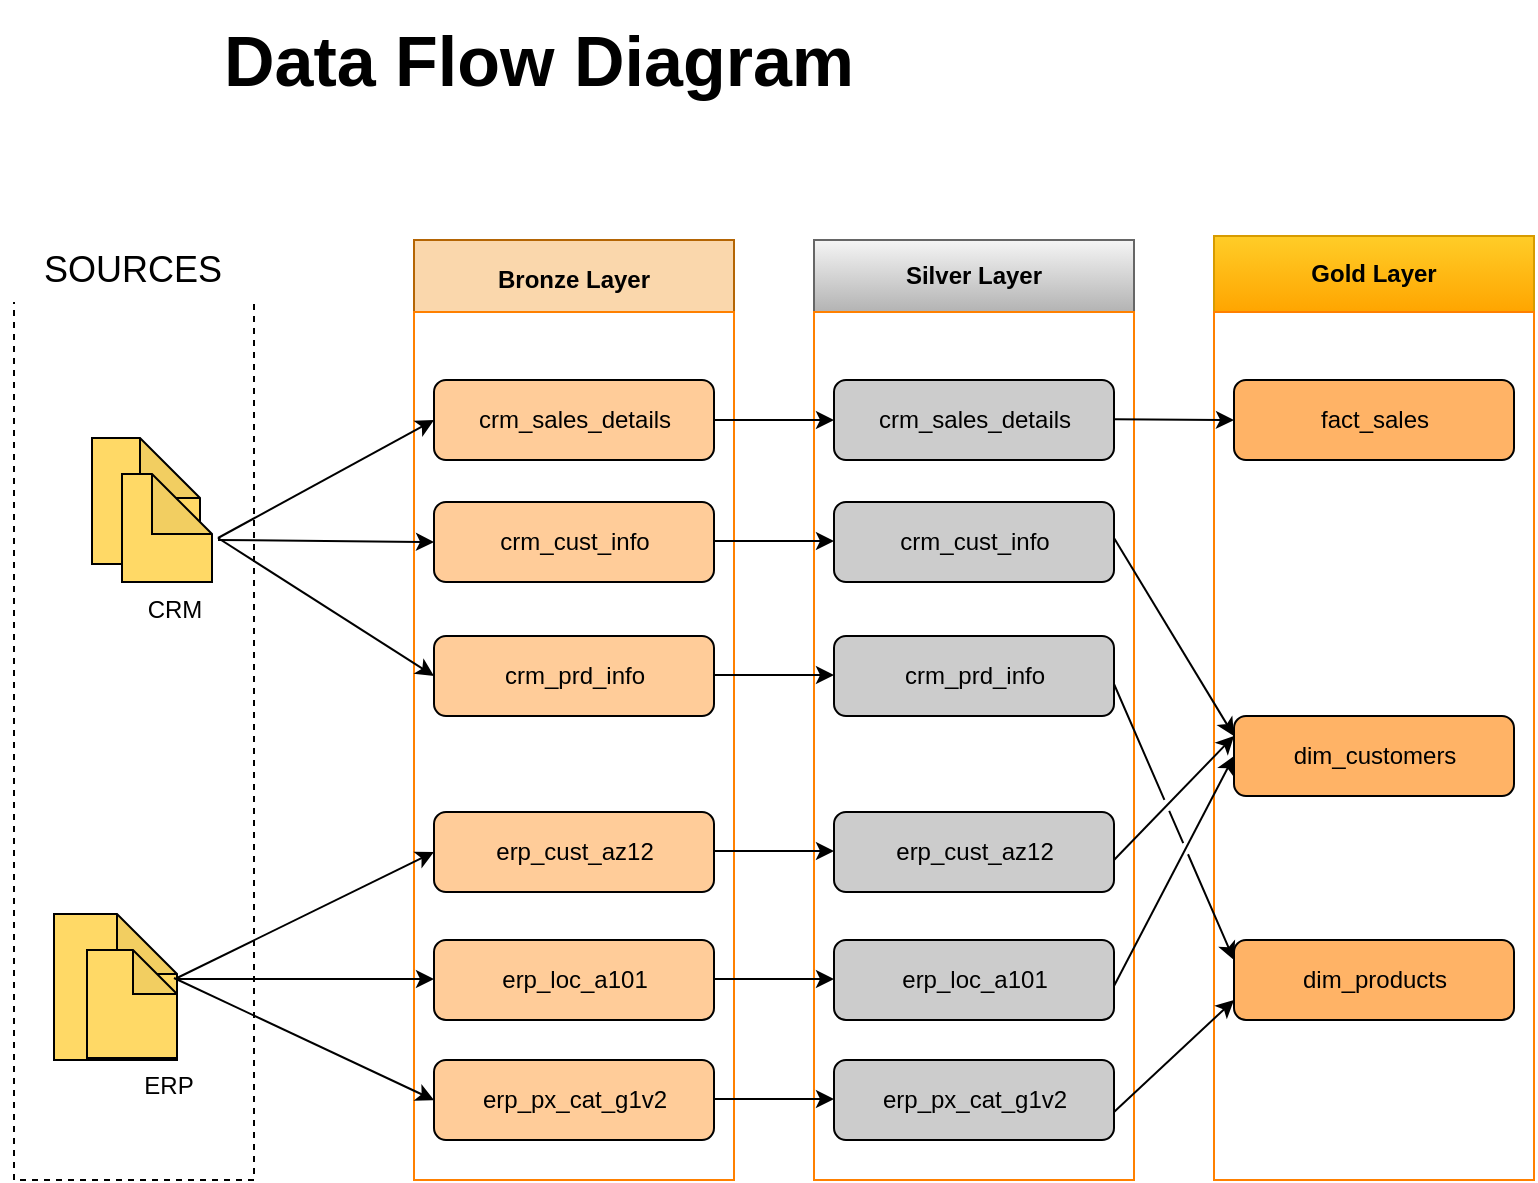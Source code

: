 <mxfile version="27.0.9">
  <diagram name="Page-1" id="Iidc15UK4Lw07zpA8DIX">
    <mxGraphModel dx="856" dy="1621" grid="1" gridSize="10" guides="1" tooltips="1" connect="1" arrows="1" fold="1" page="1" pageScale="1" pageWidth="850" pageHeight="1100" math="0" shadow="0">
      <root>
        <mxCell id="0" />
        <mxCell id="1" parent="0" />
        <mxCell id="cZFWVjTa54NIjeMwkGfj-1" value="" style="rounded=0;whiteSpace=wrap;html=1;fillColor=none;dashed=1;" parent="1" vertex="1">
          <mxGeometry x="40" y="70" width="120" height="450" as="geometry" />
        </mxCell>
        <mxCell id="cZFWVjTa54NIjeMwkGfj-4" value="&lt;font style=&quot;font-size: 18px;&quot;&gt;SOURCES&lt;/font&gt;" style="rounded=0;whiteSpace=wrap;html=1;fillColor=default;strokeColor=none;" parent="1" vertex="1">
          <mxGeometry x="33.88" y="48" width="130.75" height="33" as="geometry" />
        </mxCell>
        <mxCell id="cZFWVjTa54NIjeMwkGfj-5" value="&lt;b&gt;Bronze Layer&lt;/b&gt;" style="rounded=0;whiteSpace=wrap;html=1;fillColor=#fad7ac;strokeColor=#b46504;" parent="1" vertex="1">
          <mxGeometry x="240" y="50" width="160" height="40" as="geometry" />
        </mxCell>
        <mxCell id="cZFWVjTa54NIjeMwkGfj-6" value="&lt;b&gt;Silver Layer&lt;/b&gt;" style="rounded=0;whiteSpace=wrap;html=1;fillColor=#f5f5f5;gradientColor=#b3b3b3;strokeColor=#666666;" parent="1" vertex="1">
          <mxGeometry x="440" y="50" width="160" height="36" as="geometry" />
        </mxCell>
        <mxCell id="cZFWVjTa54NIjeMwkGfj-7" value="&lt;b&gt;Gold Layer&lt;/b&gt;" style="rounded=0;whiteSpace=wrap;html=1;fillColor=#ffcd28;gradientColor=#ffa500;strokeColor=#d79b00;" parent="1" vertex="1">
          <mxGeometry x="640" y="48" width="160" height="38" as="geometry" />
        </mxCell>
        <mxCell id="cZFWVjTa54NIjeMwkGfj-8" style="edgeStyle=orthogonalEdgeStyle;rounded=0;orthogonalLoop=1;jettySize=auto;html=1;exitX=0.5;exitY=1;exitDx=0;exitDy=0;" parent="1" source="cZFWVjTa54NIjeMwkGfj-6" target="cZFWVjTa54NIjeMwkGfj-6" edge="1">
          <mxGeometry relative="1" as="geometry" />
        </mxCell>
        <mxCell id="cZFWVjTa54NIjeMwkGfj-11" value="" style="rounded=0;whiteSpace=wrap;html=1;strokeColor=#FF8000;" parent="1" vertex="1">
          <mxGeometry x="640" y="86" width="160" height="434" as="geometry" />
        </mxCell>
        <mxCell id="cZFWVjTa54NIjeMwkGfj-12" value="" style="shape=note;whiteSpace=wrap;html=1;backgroundOutline=1;darkOpacity=0.05;fillColor=#FFD966;" parent="1" vertex="1">
          <mxGeometry x="79" y="149" width="54" height="63" as="geometry" />
        </mxCell>
        <mxCell id="cZFWVjTa54NIjeMwkGfj-13" value="" style="shape=note;whiteSpace=wrap;html=1;backgroundOutline=1;darkOpacity=0.05;fillColor=#FFD966;" parent="1" vertex="1">
          <mxGeometry x="94" y="167" width="45" height="54" as="geometry" />
        </mxCell>
        <mxCell id="cZFWVjTa54NIjeMwkGfj-14" value="" style="shape=note;whiteSpace=wrap;html=1;backgroundOutline=1;darkOpacity=0.05;fillColor=#FFD966;" parent="1" vertex="1">
          <mxGeometry x="60" y="387" width="61.5" height="73" as="geometry" />
        </mxCell>
        <mxCell id="cZFWVjTa54NIjeMwkGfj-15" value="" style="shape=note;whiteSpace=wrap;html=1;backgroundOutline=1;darkOpacity=0.05;fillColor=#FFD966;size=22;" parent="1" vertex="1">
          <mxGeometry x="76.5" y="405" width="45" height="54" as="geometry" />
        </mxCell>
        <mxCell id="cZFWVjTa54NIjeMwkGfj-16" value="ERP" style="text;html=1;align=center;verticalAlign=middle;resizable=0;points=[];autosize=1;strokeColor=none;fillColor=none;" parent="1" vertex="1">
          <mxGeometry x="94" y="459" width="45" height="27" as="geometry" />
        </mxCell>
        <mxCell id="cZFWVjTa54NIjeMwkGfj-17" value="CRM" style="text;html=1;align=center;verticalAlign=middle;resizable=0;points=[];autosize=1;strokeColor=none;fillColor=none;" parent="1" vertex="1">
          <mxGeometry x="97" y="221" width="45" height="27" as="geometry" />
        </mxCell>
        <mxCell id="cZFWVjTa54NIjeMwkGfj-37" value="" style="rounded=0;whiteSpace=wrap;html=1;strokeColor=#FF8000;" parent="1" vertex="1">
          <mxGeometry x="440" y="86" width="160" height="434" as="geometry" />
        </mxCell>
        <mxCell id="cZFWVjTa54NIjeMwkGfj-38" value="" style="rounded=0;whiteSpace=wrap;html=1;strokeColor=#FF8000;" parent="1" vertex="1">
          <mxGeometry x="240" y="86" width="160" height="434" as="geometry" />
        </mxCell>
        <mxCell id="cZFWVjTa54NIjeMwkGfj-41" value="" style="rounded=1;whiteSpace=wrap;html=1;fillColor=#FFCC99;" parent="1" vertex="1">
          <mxGeometry x="250" y="120" width="140" height="40" as="geometry" />
        </mxCell>
        <mxCell id="cZFWVjTa54NIjeMwkGfj-42" value="" style="rounded=1;whiteSpace=wrap;html=1;fillColor=#FFCC99;" parent="1" vertex="1">
          <mxGeometry x="250" y="181" width="140" height="40" as="geometry" />
        </mxCell>
        <mxCell id="cZFWVjTa54NIjeMwkGfj-43" value="" style="rounded=1;whiteSpace=wrap;html=1;fillColor=#FFCC99;" parent="1" vertex="1">
          <mxGeometry x="250" y="248" width="140" height="40" as="geometry" />
        </mxCell>
        <mxCell id="cZFWVjTa54NIjeMwkGfj-44" value="" style="rounded=1;whiteSpace=wrap;html=1;fillColor=#FFCC99;" parent="1" vertex="1">
          <mxGeometry x="250" y="336" width="140" height="40" as="geometry" />
        </mxCell>
        <mxCell id="cZFWVjTa54NIjeMwkGfj-45" value="" style="rounded=1;whiteSpace=wrap;html=1;fillColor=#FFCC99;" parent="1" vertex="1">
          <mxGeometry x="250" y="400" width="140" height="40" as="geometry" />
        </mxCell>
        <mxCell id="cZFWVjTa54NIjeMwkGfj-46" value="" style="rounded=1;whiteSpace=wrap;html=1;fillColor=#FFCC99;" parent="1" vertex="1">
          <mxGeometry x="250" y="460" width="140" height="40" as="geometry" />
        </mxCell>
        <mxCell id="cZFWVjTa54NIjeMwkGfj-47" value="" style="rounded=1;whiteSpace=wrap;html=1;fillColor=#CCCCCC;" parent="1" vertex="1">
          <mxGeometry x="450" y="120" width="140" height="40" as="geometry" />
        </mxCell>
        <mxCell id="cZFWVjTa54NIjeMwkGfj-48" value="" style="rounded=1;whiteSpace=wrap;html=1;fillColor=#CCCCCC;" parent="1" vertex="1">
          <mxGeometry x="450" y="181" width="140" height="40" as="geometry" />
        </mxCell>
        <mxCell id="cZFWVjTa54NIjeMwkGfj-49" value="" style="rounded=1;whiteSpace=wrap;html=1;fillColor=#CCCCCC;" parent="1" vertex="1">
          <mxGeometry x="450" y="248" width="140" height="40" as="geometry" />
        </mxCell>
        <mxCell id="cZFWVjTa54NIjeMwkGfj-50" value="" style="rounded=1;whiteSpace=wrap;html=1;fillColor=#CCCCCC;" parent="1" vertex="1">
          <mxGeometry x="450" y="336" width="140" height="40" as="geometry" />
        </mxCell>
        <mxCell id="cZFWVjTa54NIjeMwkGfj-51" value="" style="rounded=1;whiteSpace=wrap;html=1;fillColor=#CCCCCC;" parent="1" vertex="1">
          <mxGeometry x="450" y="400" width="140" height="40" as="geometry" />
        </mxCell>
        <mxCell id="cZFWVjTa54NIjeMwkGfj-52" value="" style="rounded=1;whiteSpace=wrap;html=1;fillColor=#CCCCCC;" parent="1" vertex="1">
          <mxGeometry x="450" y="460" width="140" height="40" as="geometry" />
        </mxCell>
        <mxCell id="cZFWVjTa54NIjeMwkGfj-53" value="" style="rounded=1;whiteSpace=wrap;html=1;fillColor=#FFB366;" parent="1" vertex="1">
          <mxGeometry x="650" y="120" width="140" height="40" as="geometry" />
        </mxCell>
        <mxCell id="cZFWVjTa54NIjeMwkGfj-54" value="" style="rounded=1;whiteSpace=wrap;html=1;fillColor=#FFB366;" parent="1" vertex="1">
          <mxGeometry x="650" y="288" width="140" height="40" as="geometry" />
        </mxCell>
        <mxCell id="cZFWVjTa54NIjeMwkGfj-55" value="" style="rounded=1;whiteSpace=wrap;html=1;fillColor=#FFB366;" parent="1" vertex="1">
          <mxGeometry x="650" y="400" width="140" height="40" as="geometry" />
        </mxCell>
        <mxCell id="cZFWVjTa54NIjeMwkGfj-56" value="crm_sales_details" style="text;html=1;align=center;verticalAlign=middle;resizable=0;points=[];autosize=1;strokeColor=none;fillColor=none;" parent="1" vertex="1">
          <mxGeometry x="260" y="125" width="120" height="30" as="geometry" />
        </mxCell>
        <mxCell id="cZFWVjTa54NIjeMwkGfj-57" value="crm_cust_info" style="text;html=1;align=center;verticalAlign=middle;resizable=0;points=[];autosize=1;strokeColor=none;fillColor=none;" parent="1" vertex="1">
          <mxGeometry x="270" y="186" width="100" height="30" as="geometry" />
        </mxCell>
        <mxCell id="cZFWVjTa54NIjeMwkGfj-58" value="crm_prd_info" style="text;html=1;align=center;verticalAlign=middle;resizable=0;points=[];autosize=1;strokeColor=none;fillColor=none;" parent="1" vertex="1">
          <mxGeometry x="275" y="253" width="90" height="30" as="geometry" />
        </mxCell>
        <mxCell id="cZFWVjTa54NIjeMwkGfj-59" value="erp_cust_az12" style="text;html=1;align=center;verticalAlign=middle;resizable=0;points=[];autosize=1;strokeColor=none;fillColor=none;" parent="1" vertex="1">
          <mxGeometry x="270" y="341" width="100" height="30" as="geometry" />
        </mxCell>
        <mxCell id="cZFWVjTa54NIjeMwkGfj-60" value="erp_loc_a101" style="text;html=1;align=center;verticalAlign=middle;resizable=0;points=[];autosize=1;strokeColor=none;fillColor=none;" parent="1" vertex="1">
          <mxGeometry x="270" y="405" width="100" height="30" as="geometry" />
        </mxCell>
        <mxCell id="cZFWVjTa54NIjeMwkGfj-61" value="erp_px_cat_g1v2" style="text;html=1;align=center;verticalAlign=middle;resizable=0;points=[];autosize=1;strokeColor=none;fillColor=none;" parent="1" vertex="1">
          <mxGeometry x="260" y="465" width="120" height="30" as="geometry" />
        </mxCell>
        <mxCell id="cZFWVjTa54NIjeMwkGfj-63" value="crm_sales_details" style="text;html=1;align=center;verticalAlign=middle;resizable=0;points=[];autosize=1;strokeColor=none;fillColor=none;" parent="1" vertex="1">
          <mxGeometry x="460" y="125" width="120" height="30" as="geometry" />
        </mxCell>
        <mxCell id="cZFWVjTa54NIjeMwkGfj-64" value="crm_cust_info" style="text;html=1;align=center;verticalAlign=middle;resizable=0;points=[];autosize=1;strokeColor=none;fillColor=none;" parent="1" vertex="1">
          <mxGeometry x="470" y="186" width="100" height="30" as="geometry" />
        </mxCell>
        <mxCell id="cZFWVjTa54NIjeMwkGfj-65" value="crm_prd_info" style="text;html=1;align=center;verticalAlign=middle;resizable=0;points=[];autosize=1;strokeColor=none;fillColor=none;" parent="1" vertex="1">
          <mxGeometry x="475" y="253" width="90" height="30" as="geometry" />
        </mxCell>
        <mxCell id="cZFWVjTa54NIjeMwkGfj-66" value="erp_cust_az12" style="text;html=1;align=center;verticalAlign=middle;resizable=0;points=[];autosize=1;strokeColor=none;fillColor=none;" parent="1" vertex="1">
          <mxGeometry x="470" y="341" width="100" height="30" as="geometry" />
        </mxCell>
        <mxCell id="cZFWVjTa54NIjeMwkGfj-67" value="erp_loc_a101" style="text;html=1;align=center;verticalAlign=middle;resizable=0;points=[];autosize=1;strokeColor=none;fillColor=none;" parent="1" vertex="1">
          <mxGeometry x="470" y="405" width="100" height="30" as="geometry" />
        </mxCell>
        <mxCell id="cZFWVjTa54NIjeMwkGfj-68" value="erp_px_cat_g1v2" style="text;html=1;align=center;verticalAlign=middle;resizable=0;points=[];autosize=1;strokeColor=none;fillColor=none;" parent="1" vertex="1">
          <mxGeometry x="460" y="465" width="120" height="30" as="geometry" />
        </mxCell>
        <mxCell id="cZFWVjTa54NIjeMwkGfj-69" value="fact_sales" style="text;html=1;align=center;verticalAlign=middle;resizable=0;points=[];autosize=1;strokeColor=none;fillColor=none;" parent="1" vertex="1">
          <mxGeometry x="680" y="125" width="80" height="30" as="geometry" />
        </mxCell>
        <mxCell id="cZFWVjTa54NIjeMwkGfj-70" value="dim_customers" style="text;html=1;align=center;verticalAlign=middle;resizable=0;points=[];autosize=1;strokeColor=none;fillColor=none;" parent="1" vertex="1">
          <mxGeometry x="670" y="293" width="100" height="30" as="geometry" />
        </mxCell>
        <mxCell id="cZFWVjTa54NIjeMwkGfj-71" value="dim_products" style="text;html=1;align=center;verticalAlign=middle;resizable=0;points=[];autosize=1;strokeColor=none;fillColor=none;" parent="1" vertex="1">
          <mxGeometry x="670" y="405" width="100" height="30" as="geometry" />
        </mxCell>
        <mxCell id="cZFWVjTa54NIjeMwkGfj-72" value="" style="endArrow=classic;html=1;rounded=0;entryX=0;entryY=0.5;entryDx=0;entryDy=0;" parent="1" target="cZFWVjTa54NIjeMwkGfj-42" edge="1">
          <mxGeometry width="50" height="50" relative="1" as="geometry">
            <mxPoint x="142" y="200" as="sourcePoint" />
            <mxPoint x="192" y="150" as="targetPoint" />
          </mxGeometry>
        </mxCell>
        <mxCell id="cZFWVjTa54NIjeMwkGfj-73" value="" style="endArrow=classic;html=1;rounded=0;entryX=0;entryY=0.5;entryDx=0;entryDy=0;" parent="1" target="cZFWVjTa54NIjeMwkGfj-41" edge="1">
          <mxGeometry width="50" height="50" relative="1" as="geometry">
            <mxPoint x="142" y="199" as="sourcePoint" />
            <mxPoint x="192" y="149" as="targetPoint" />
          </mxGeometry>
        </mxCell>
        <mxCell id="cZFWVjTa54NIjeMwkGfj-74" value="" style="endArrow=classic;html=1;rounded=0;entryX=0;entryY=0.5;entryDx=0;entryDy=0;" parent="1" target="cZFWVjTa54NIjeMwkGfj-43" edge="1">
          <mxGeometry width="50" height="50" relative="1" as="geometry">
            <mxPoint x="142" y="199" as="sourcePoint" />
            <mxPoint x="192" y="149" as="targetPoint" />
          </mxGeometry>
        </mxCell>
        <mxCell id="cZFWVjTa54NIjeMwkGfj-75" value="" style="endArrow=classic;html=1;rounded=0;" parent="1" edge="1">
          <mxGeometry width="50" height="50" relative="1" as="geometry">
            <mxPoint x="121.5" y="419.5" as="sourcePoint" />
            <mxPoint x="250" y="419.5" as="targetPoint" />
          </mxGeometry>
        </mxCell>
        <mxCell id="cZFWVjTa54NIjeMwkGfj-77" value="" style="endArrow=classic;html=1;rounded=0;entryX=0;entryY=0.5;entryDx=0;entryDy=0;" parent="1" target="cZFWVjTa54NIjeMwkGfj-44" edge="1">
          <mxGeometry width="50" height="50" relative="1" as="geometry">
            <mxPoint x="121.5" y="419" as="sourcePoint" />
            <mxPoint x="229.5" y="360" as="targetPoint" />
          </mxGeometry>
        </mxCell>
        <mxCell id="cZFWVjTa54NIjeMwkGfj-78" value="" style="endArrow=classic;html=1;rounded=0;entryX=0.063;entryY=0.908;entryDx=0;entryDy=0;entryPerimeter=0;" parent="1" target="cZFWVjTa54NIjeMwkGfj-38" edge="1">
          <mxGeometry width="50" height="50" relative="1" as="geometry">
            <mxPoint x="120" y="419" as="sourcePoint" />
            <mxPoint x="228" y="360" as="targetPoint" />
          </mxGeometry>
        </mxCell>
        <mxCell id="cZFWVjTa54NIjeMwkGfj-79" value="" style="endArrow=classic;html=1;rounded=0;entryX=0;entryY=0.5;entryDx=0;entryDy=0;" parent="1" target="cZFWVjTa54NIjeMwkGfj-47" edge="1">
          <mxGeometry width="50" height="50" relative="1" as="geometry">
            <mxPoint x="390" y="140" as="sourcePoint" />
            <mxPoint x="440" y="90" as="targetPoint" />
          </mxGeometry>
        </mxCell>
        <mxCell id="cZFWVjTa54NIjeMwkGfj-80" value="" style="endArrow=classic;html=1;rounded=0;entryX=0;entryY=0.5;entryDx=0;entryDy=0;" parent="1" edge="1">
          <mxGeometry width="50" height="50" relative="1" as="geometry">
            <mxPoint x="390" y="200.5" as="sourcePoint" />
            <mxPoint x="450" y="200.5" as="targetPoint" />
          </mxGeometry>
        </mxCell>
        <mxCell id="cZFWVjTa54NIjeMwkGfj-81" value="" style="endArrow=classic;html=1;rounded=0;entryX=0;entryY=0.5;entryDx=0;entryDy=0;" parent="1" edge="1">
          <mxGeometry width="50" height="50" relative="1" as="geometry">
            <mxPoint x="390" y="267.5" as="sourcePoint" />
            <mxPoint x="450" y="267.5" as="targetPoint" />
          </mxGeometry>
        </mxCell>
        <mxCell id="cZFWVjTa54NIjeMwkGfj-82" value="" style="endArrow=classic;html=1;rounded=0;entryX=0;entryY=0.5;entryDx=0;entryDy=0;" parent="1" edge="1">
          <mxGeometry width="50" height="50" relative="1" as="geometry">
            <mxPoint x="390" y="355.5" as="sourcePoint" />
            <mxPoint x="450" y="355.5" as="targetPoint" />
          </mxGeometry>
        </mxCell>
        <mxCell id="cZFWVjTa54NIjeMwkGfj-83" value="" style="endArrow=classic;html=1;rounded=0;entryX=0;entryY=0.5;entryDx=0;entryDy=0;" parent="1" edge="1">
          <mxGeometry width="50" height="50" relative="1" as="geometry">
            <mxPoint x="390" y="419.5" as="sourcePoint" />
            <mxPoint x="450" y="419.5" as="targetPoint" />
          </mxGeometry>
        </mxCell>
        <mxCell id="cZFWVjTa54NIjeMwkGfj-84" value="" style="endArrow=classic;html=1;rounded=0;entryX=0;entryY=0.5;entryDx=0;entryDy=0;" parent="1" edge="1">
          <mxGeometry width="50" height="50" relative="1" as="geometry">
            <mxPoint x="390" y="479.5" as="sourcePoint" />
            <mxPoint x="450" y="479.5" as="targetPoint" />
          </mxGeometry>
        </mxCell>
        <mxCell id="cZFWVjTa54NIjeMwkGfj-85" value="" style="endArrow=classic;html=1;rounded=0;entryX=0;entryY=0.5;entryDx=0;entryDy=0;jumpStyle=gap;" parent="1" target="cZFWVjTa54NIjeMwkGfj-53" edge="1">
          <mxGeometry width="50" height="50" relative="1" as="geometry">
            <mxPoint x="590" y="139.57" as="sourcePoint" />
            <mxPoint x="640" y="139.5" as="targetPoint" />
          </mxGeometry>
        </mxCell>
        <mxCell id="cZFWVjTa54NIjeMwkGfj-86" value="" style="endArrow=classic;html=1;rounded=0;entryX=0;entryY=0.25;entryDx=0;entryDy=0;jumpStyle=gap;" parent="1" target="cZFWVjTa54NIjeMwkGfj-54" edge="1">
          <mxGeometry width="50" height="50" relative="1" as="geometry">
            <mxPoint x="590" y="199" as="sourcePoint" />
            <mxPoint x="640" y="149" as="targetPoint" />
          </mxGeometry>
        </mxCell>
        <mxCell id="cZFWVjTa54NIjeMwkGfj-87" value="" style="endArrow=classic;html=1;rounded=0;entryX=0;entryY=0.25;entryDx=0;entryDy=0;jumpStyle=gap;" parent="1" target="cZFWVjTa54NIjeMwkGfj-54" edge="1">
          <mxGeometry width="50" height="50" relative="1" as="geometry">
            <mxPoint x="590" y="360" as="sourcePoint" />
            <mxPoint x="650" y="459" as="targetPoint" />
          </mxGeometry>
        </mxCell>
        <mxCell id="cZFWVjTa54NIjeMwkGfj-88" value="" style="endArrow=classic;html=1;rounded=0;entryX=0;entryY=0.5;entryDx=0;entryDy=0;jumpStyle=gap;" parent="1" target="cZFWVjTa54NIjeMwkGfj-54" edge="1">
          <mxGeometry width="50" height="50" relative="1" as="geometry">
            <mxPoint x="590" y="423" as="sourcePoint" />
            <mxPoint x="650" y="522" as="targetPoint" />
          </mxGeometry>
        </mxCell>
        <mxCell id="cZFWVjTa54NIjeMwkGfj-89" value="" style="endArrow=classic;html=1;rounded=0;entryX=0;entryY=0.25;entryDx=0;entryDy=0;jumpStyle=gap;" parent="1" target="cZFWVjTa54NIjeMwkGfj-55" edge="1">
          <mxGeometry width="50" height="50" relative="1" as="geometry">
            <mxPoint x="590" y="272" as="sourcePoint" />
            <mxPoint x="650" y="371" as="targetPoint" />
          </mxGeometry>
        </mxCell>
        <mxCell id="cZFWVjTa54NIjeMwkGfj-90" value="" style="endArrow=classic;html=1;rounded=0;entryX=0;entryY=0.75;entryDx=0;entryDy=0;jumpStyle=gap;" parent="1" target="cZFWVjTa54NIjeMwkGfj-55" edge="1">
          <mxGeometry width="50" height="50" relative="1" as="geometry">
            <mxPoint x="590" y="486" as="sourcePoint" />
            <mxPoint x="650" y="585" as="targetPoint" />
          </mxGeometry>
        </mxCell>
        <mxCell id="J0f4-_IzdwmIRr93HE3i-1" value="&lt;span style=&quot;font-size: 35px;&quot;&gt;&lt;b&gt;Data Flow Diagram&lt;/b&gt;&lt;/span&gt;" style="text;html=1;align=center;verticalAlign=middle;resizable=0;points=[];autosize=1;strokeColor=none;fillColor=none;" parent="1" vertex="1">
          <mxGeometry x="132" y="-70" width="340" height="60" as="geometry" />
        </mxCell>
      </root>
    </mxGraphModel>
  </diagram>
</mxfile>
